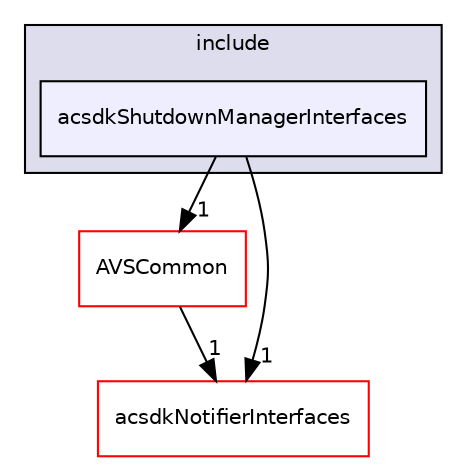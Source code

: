 digraph "/workplace/avs-device-sdk/shared/acsdkShutdownManagerInterfaces/include/acsdkShutdownManagerInterfaces" {
  compound=true
  node [ fontsize="10", fontname="Helvetica"];
  edge [ labelfontsize="10", labelfontname="Helvetica"];
  subgraph clusterdir_28cc11924150c940675c4653a704057f {
    graph [ bgcolor="#ddddee", pencolor="black", label="include" fontname="Helvetica", fontsize="10", URL="dir_28cc11924150c940675c4653a704057f.html"]
  dir_51bc7c15a52a07c4a98e8baf12a9c089 [shape=box, label="acsdkShutdownManagerInterfaces", style="filled", fillcolor="#eeeeff", pencolor="black", URL="dir_51bc7c15a52a07c4a98e8baf12a9c089.html"];
  }
  dir_13e65effb2bde530b17b3d5eefcd0266 [shape=box label="AVSCommon" fillcolor="white" style="filled" color="red" URL="dir_13e65effb2bde530b17b3d5eefcd0266.html"];
  dir_d3cfb0f75dbe2fd43efeb9e5a78af15e [shape=box label="acsdkNotifierInterfaces" fillcolor="white" style="filled" color="red" URL="dir_d3cfb0f75dbe2fd43efeb9e5a78af15e.html"];
  dir_51bc7c15a52a07c4a98e8baf12a9c089->dir_13e65effb2bde530b17b3d5eefcd0266 [headlabel="1", labeldistance=1.5 headhref="dir_000574_000017.html"];
  dir_51bc7c15a52a07c4a98e8baf12a9c089->dir_d3cfb0f75dbe2fd43efeb9e5a78af15e [headlabel="1", labeldistance=1.5 headhref="dir_000574_000560.html"];
  dir_13e65effb2bde530b17b3d5eefcd0266->dir_d3cfb0f75dbe2fd43efeb9e5a78af15e [headlabel="1", labeldistance=1.5 headhref="dir_000017_000560.html"];
}
